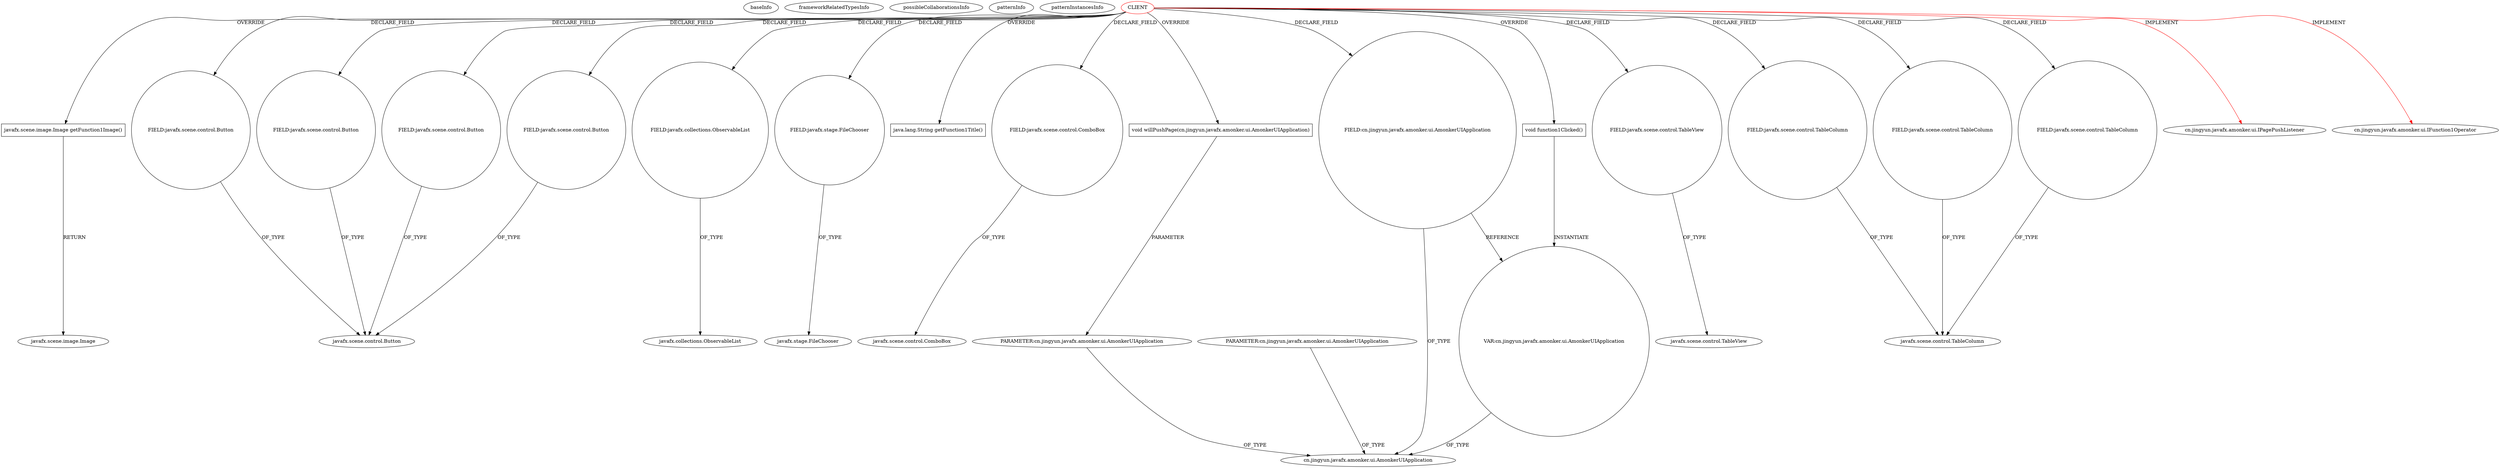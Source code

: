 digraph {
baseInfo[graphId=4152,category="pattern",isAnonymous=false,possibleRelation=false]
frameworkRelatedTypesInfo[0="cn.jingyun.javafx.amonker.ui.IPagePushListener",1="cn.jingyun.javafx.amonker.ui.IFunction1Operator"]
possibleCollaborationsInfo[]
patternInfo[frequency=2.0,patternRootClient=0]
patternInstancesInfo[0="amonker-Trans~/amonker-Trans/Trans-master/src/cn/jingyun/trans/Project.java~Project~1849",1="amonker-Trans~/amonker-Trans/Trans-master/src/cn/jingyun/trans/MainPane.java~MainPane~1847"]
83[label="javafx.scene.image.Image getFunction1Image()",vertexType="OVERRIDING_METHOD_DECLARATION",isFrameworkType=false,shape=box]
0[label="CLIENT",vertexType="ROOT_CLIENT_CLASS_DECLARATION",isFrameworkType=false,color=red]
10[label="FIELD:javafx.scene.control.Button",vertexType="FIELD_DECLARATION",isFrameworkType=false,shape=circle]
14[label="FIELD:javafx.scene.control.Button",vertexType="FIELD_DECLARATION",isFrameworkType=false,shape=circle]
22[label="FIELD:javafx.scene.control.Button",vertexType="FIELD_DECLARATION",isFrameworkType=false,shape=circle]
20[label="FIELD:javafx.scene.control.Button",vertexType="FIELD_DECLARATION",isFrameworkType=false,shape=circle]
84[label="javafx.scene.image.Image",vertexType="FRAMEWORK_CLASS_TYPE",isFrameworkType=false]
32[label="FIELD:javafx.collections.ObservableList",vertexType="FIELD_DECLARATION",isFrameworkType=false,shape=circle]
33[label="javafx.collections.ObservableList",vertexType="FRAMEWORK_INTERFACE_TYPE",isFrameworkType=false]
26[label="FIELD:javafx.stage.FileChooser",vertexType="FIELD_DECLARATION",isFrameworkType=false,shape=circle]
82[label="java.lang.String getFunction1Title()",vertexType="OVERRIDING_METHOD_DECLARATION",isFrameworkType=false,shape=box]
9[label="javafx.scene.control.Button",vertexType="FRAMEWORK_CLASS_TYPE",isFrameworkType=false]
27[label="javafx.stage.FileChooser",vertexType="FRAMEWORK_CLASS_TYPE",isFrameworkType=false]
24[label="FIELD:javafx.scene.control.ComboBox",vertexType="FIELD_DECLARATION",isFrameworkType=false,shape=circle]
25[label="javafx.scene.control.ComboBox",vertexType="FRAMEWORK_CLASS_TYPE",isFrameworkType=false]
56[label="void willPushPage(cn.jingyun.javafx.amonker.ui.AmonkerUIApplication)",vertexType="OVERRIDING_METHOD_DECLARATION",isFrameworkType=false,shape=box]
57[label="PARAMETER:cn.jingyun.javafx.amonker.ui.AmonkerUIApplication",vertexType="PARAMETER_DECLARATION",isFrameworkType=false]
7[label="cn.jingyun.javafx.amonker.ui.AmonkerUIApplication",vertexType="FRAMEWORK_CLASS_TYPE",isFrameworkType=false]
92[label="PARAMETER:cn.jingyun.javafx.amonker.ui.AmonkerUIApplication",vertexType="PARAMETER_DECLARATION",isFrameworkType=false]
76[label="VAR:cn.jingyun.javafx.amonker.ui.AmonkerUIApplication",vertexType="VARIABLE_EXPRESION",isFrameworkType=false,shape=circle]
6[label="FIELD:cn.jingyun.javafx.amonker.ui.AmonkerUIApplication",vertexType="FIELD_DECLARATION",isFrameworkType=false,shape=circle]
44[label="FIELD:javafx.scene.control.TableView",vertexType="FIELD_DECLARATION",isFrameworkType=false,shape=circle]
45[label="javafx.scene.control.TableView",vertexType="FRAMEWORK_CLASS_TYPE",isFrameworkType=false]
75[label="void function1Clicked()",vertexType="OVERRIDING_METHOD_DECLARATION",isFrameworkType=false,shape=box]
52[label="FIELD:javafx.scene.control.TableColumn",vertexType="FIELD_DECLARATION",isFrameworkType=false,shape=circle]
48[label="FIELD:javafx.scene.control.TableColumn",vertexType="FIELD_DECLARATION",isFrameworkType=false,shape=circle]
46[label="FIELD:javafx.scene.control.TableColumn",vertexType="FIELD_DECLARATION",isFrameworkType=false,shape=circle]
2[label="cn.jingyun.javafx.amonker.ui.IPagePushListener",vertexType="FRAMEWORK_INTERFACE_TYPE",isFrameworkType=false]
4[label="cn.jingyun.javafx.amonker.ui.IFunction1Operator",vertexType="FRAMEWORK_INTERFACE_TYPE",isFrameworkType=false]
47[label="javafx.scene.control.TableColumn",vertexType="FRAMEWORK_CLASS_TYPE",isFrameworkType=false]
0->83[label="OVERRIDE"]
0->24[label="DECLARE_FIELD"]
20->9[label="OF_TYPE"]
56->57[label="PARAMETER"]
6->7[label="OF_TYPE"]
0->52[label="DECLARE_FIELD"]
76->7[label="OF_TYPE"]
14->9[label="OF_TYPE"]
92->7[label="OF_TYPE"]
24->25[label="OF_TYPE"]
0->2[label="IMPLEMENT",color=red]
0->26[label="DECLARE_FIELD"]
0->46[label="DECLARE_FIELD"]
0->48[label="DECLARE_FIELD"]
83->84[label="RETURN"]
0->4[label="IMPLEMENT",color=red]
75->76[label="INSTANTIATE"]
0->10[label="DECLARE_FIELD"]
44->45[label="OF_TYPE"]
10->9[label="OF_TYPE"]
0->20[label="DECLARE_FIELD"]
32->33[label="OF_TYPE"]
0->75[label="OVERRIDE"]
0->22[label="DECLARE_FIELD"]
48->47[label="OF_TYPE"]
0->14[label="DECLARE_FIELD"]
22->9[label="OF_TYPE"]
46->47[label="OF_TYPE"]
26->27[label="OF_TYPE"]
0->82[label="OVERRIDE"]
52->47[label="OF_TYPE"]
0->6[label="DECLARE_FIELD"]
0->56[label="OVERRIDE"]
0->44[label="DECLARE_FIELD"]
0->32[label="DECLARE_FIELD"]
6->76[label="REFERENCE"]
57->7[label="OF_TYPE"]
}
